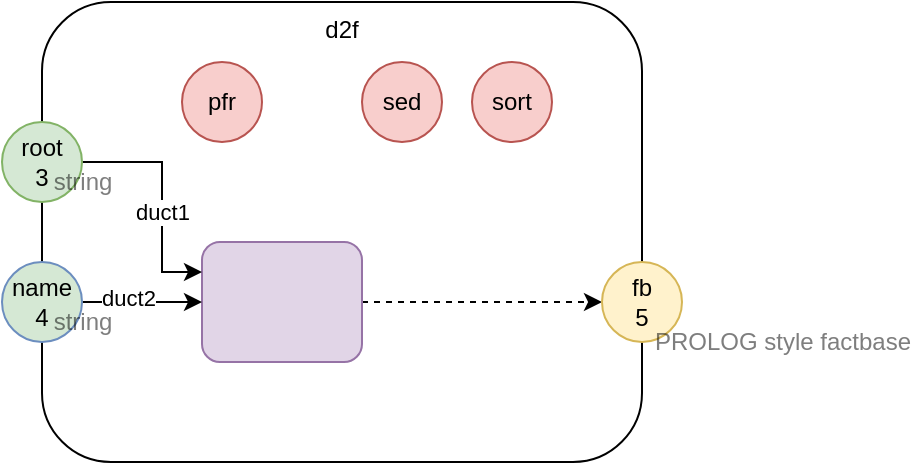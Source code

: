<mxfile version="14.6.13" type="device"><diagram id="w3nanw5Uqvpm3vFBlFXe" name="Page-1"><mxGraphModel dx="1106" dy="-44" grid="1" gridSize="10" guides="1" tooltips="1" connect="1" arrows="1" fold="1" page="1" pageScale="1" pageWidth="1100" pageHeight="850" math="0" shadow="0"><root><mxCell id="0"/><mxCell id="1" parent="0"/><mxCell id="BxodY3t5VVbZdAmebFqt-1" value="d2f" style="rounded=1;whiteSpace=wrap;html=1;verticalAlign=top;" vertex="1" parent="1"><mxGeometry x="140" y="960" width="300" height="230" as="geometry"/></mxCell><mxCell id="BxodY3t5VVbZdAmebFqt-2" style="edgeStyle=orthogonalEdgeStyle;rounded=0;orthogonalLoop=1;jettySize=auto;html=1;exitX=1;exitY=0.5;exitDx=0;exitDy=0;entryX=0;entryY=0.5;entryDx=0;entryDy=0;dashed=1;endArrow=classic;endFill=1;strokeColor=#000000;strokeWidth=1;" edge="1" parent="1" source="BxodY3t5VVbZdAmebFqt-3" target="BxodY3t5VVbZdAmebFqt-13"><mxGeometry relative="1" as="geometry"/></mxCell><mxCell id="BxodY3t5VVbZdAmebFqt-3" value="" style="rounded=1;whiteSpace=wrap;html=1;fillColor=#e1d5e7;strokeColor=#9673a6;" vertex="1" parent="1"><mxGeometry x="220" y="1080" width="80" height="60" as="geometry"/></mxCell><mxCell id="BxodY3t5VVbZdAmebFqt-4" style="edgeStyle=orthogonalEdgeStyle;rounded=0;orthogonalLoop=1;jettySize=auto;html=1;exitX=1;exitY=0.5;exitDx=0;exitDy=0;entryX=0;entryY=0.5;entryDx=0;entryDy=0;" edge="1" parent="1" source="BxodY3t5VVbZdAmebFqt-6" target="BxodY3t5VVbZdAmebFqt-3"><mxGeometry relative="1" as="geometry"/></mxCell><mxCell id="BxodY3t5VVbZdAmebFqt-5" value="duct2" style="edgeLabel;html=1;align=center;verticalAlign=middle;resizable=0;points=[];" vertex="1" connectable="0" parent="BxodY3t5VVbZdAmebFqt-4"><mxGeometry x="-0.233" y="2" relative="1" as="geometry"><mxPoint as="offset"/></mxGeometry></mxCell><mxCell id="BxodY3t5VVbZdAmebFqt-6" value="name&lt;br&gt;4" style="ellipse;whiteSpace=wrap;html=1;aspect=fixed;fillColor=#d5e8d4;strokeColor=#6c8ebf;" vertex="1" parent="1"><mxGeometry x="120" y="1090" width="40" height="40" as="geometry"/></mxCell><mxCell id="BxodY3t5VVbZdAmebFqt-7" value="pfr" style="ellipse;whiteSpace=wrap;html=1;aspect=fixed;fillColor=#f8cecc;strokeColor=#b85450;" vertex="1" parent="1"><mxGeometry x="210" y="990" width="40" height="40" as="geometry"/></mxCell><mxCell id="BxodY3t5VVbZdAmebFqt-8" value="sed" style="ellipse;whiteSpace=wrap;html=1;aspect=fixed;fillColor=#f8cecc;strokeColor=#b85450;" vertex="1" parent="1"><mxGeometry x="300" y="990" width="40" height="40" as="geometry"/></mxCell><mxCell id="BxodY3t5VVbZdAmebFqt-9" value="sort" style="ellipse;whiteSpace=wrap;html=1;aspect=fixed;fillColor=#f8cecc;strokeColor=#b85450;" vertex="1" parent="1"><mxGeometry x="355" y="990" width="40" height="40" as="geometry"/></mxCell><mxCell id="BxodY3t5VVbZdAmebFqt-10" style="edgeStyle=orthogonalEdgeStyle;rounded=0;orthogonalLoop=1;jettySize=auto;html=1;exitX=1;exitY=0.5;exitDx=0;exitDy=0;entryX=0;entryY=0.25;entryDx=0;entryDy=0;" edge="1" parent="1" source="BxodY3t5VVbZdAmebFqt-12" target="BxodY3t5VVbZdAmebFqt-3"><mxGeometry relative="1" as="geometry"><Array as="points"><mxPoint x="200" y="1040"/><mxPoint x="200" y="1095"/></Array></mxGeometry></mxCell><mxCell id="BxodY3t5VVbZdAmebFqt-11" value="duct1" style="edgeLabel;html=1;align=center;verticalAlign=middle;resizable=0;points=[];" vertex="1" connectable="0" parent="BxodY3t5VVbZdAmebFqt-10"><mxGeometry x="0.13" relative="1" as="geometry"><mxPoint as="offset"/></mxGeometry></mxCell><mxCell id="BxodY3t5VVbZdAmebFqt-12" value="root&lt;br&gt;3" style="ellipse;whiteSpace=wrap;html=1;aspect=fixed;fillColor=#d5e8d4;strokeColor=#82b366;" vertex="1" parent="1"><mxGeometry x="120" y="1020" width="40" height="40" as="geometry"/></mxCell><mxCell id="BxodY3t5VVbZdAmebFqt-13" value="fb&lt;br&gt;5" style="ellipse;whiteSpace=wrap;html=1;aspect=fixed;fillColor=#fff2cc;strokeColor=#d6b656;" vertex="1" parent="1"><mxGeometry x="420" y="1090" width="40" height="40" as="geometry"/></mxCell><mxCell id="BxodY3t5VVbZdAmebFqt-14" value="string" style="text;html=1;align=center;verticalAlign=middle;resizable=0;points=[];autosize=1;strokeColor=none;opacity=50;textOpacity=50;" vertex="1" parent="1"><mxGeometry x="140" y="1040" width="40" height="20" as="geometry"/></mxCell><mxCell id="BxodY3t5VVbZdAmebFqt-15" value="string" style="text;html=1;align=center;verticalAlign=middle;resizable=0;points=[];autosize=1;strokeColor=none;opacity=50;textOpacity=50;" vertex="1" parent="1"><mxGeometry x="140" y="1110" width="40" height="20" as="geometry"/></mxCell><mxCell id="BxodY3t5VVbZdAmebFqt-16" value="PROLOG style factbase" style="text;html=1;align=center;verticalAlign=middle;resizable=0;points=[];autosize=1;strokeColor=none;textOpacity=50;" vertex="1" parent="1"><mxGeometry x="440" y="1120" width="140" height="20" as="geometry"/></mxCell></root></mxGraphModel></diagram></mxfile>